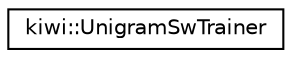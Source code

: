 digraph "Graphical Class Hierarchy"
{
 // LATEX_PDF_SIZE
  edge [fontname="Helvetica",fontsize="10",labelfontname="Helvetica",labelfontsize="10"];
  node [fontname="Helvetica",fontsize="10",shape=record];
  rankdir="LR";
  Node0 [label="kiwi::UnigramSwTrainer",height=0.2,width=0.4,color="black", fillcolor="white", style="filled",URL="$classkiwi_1_1UnigramSwTrainer.html",tooltip=" "];
}
